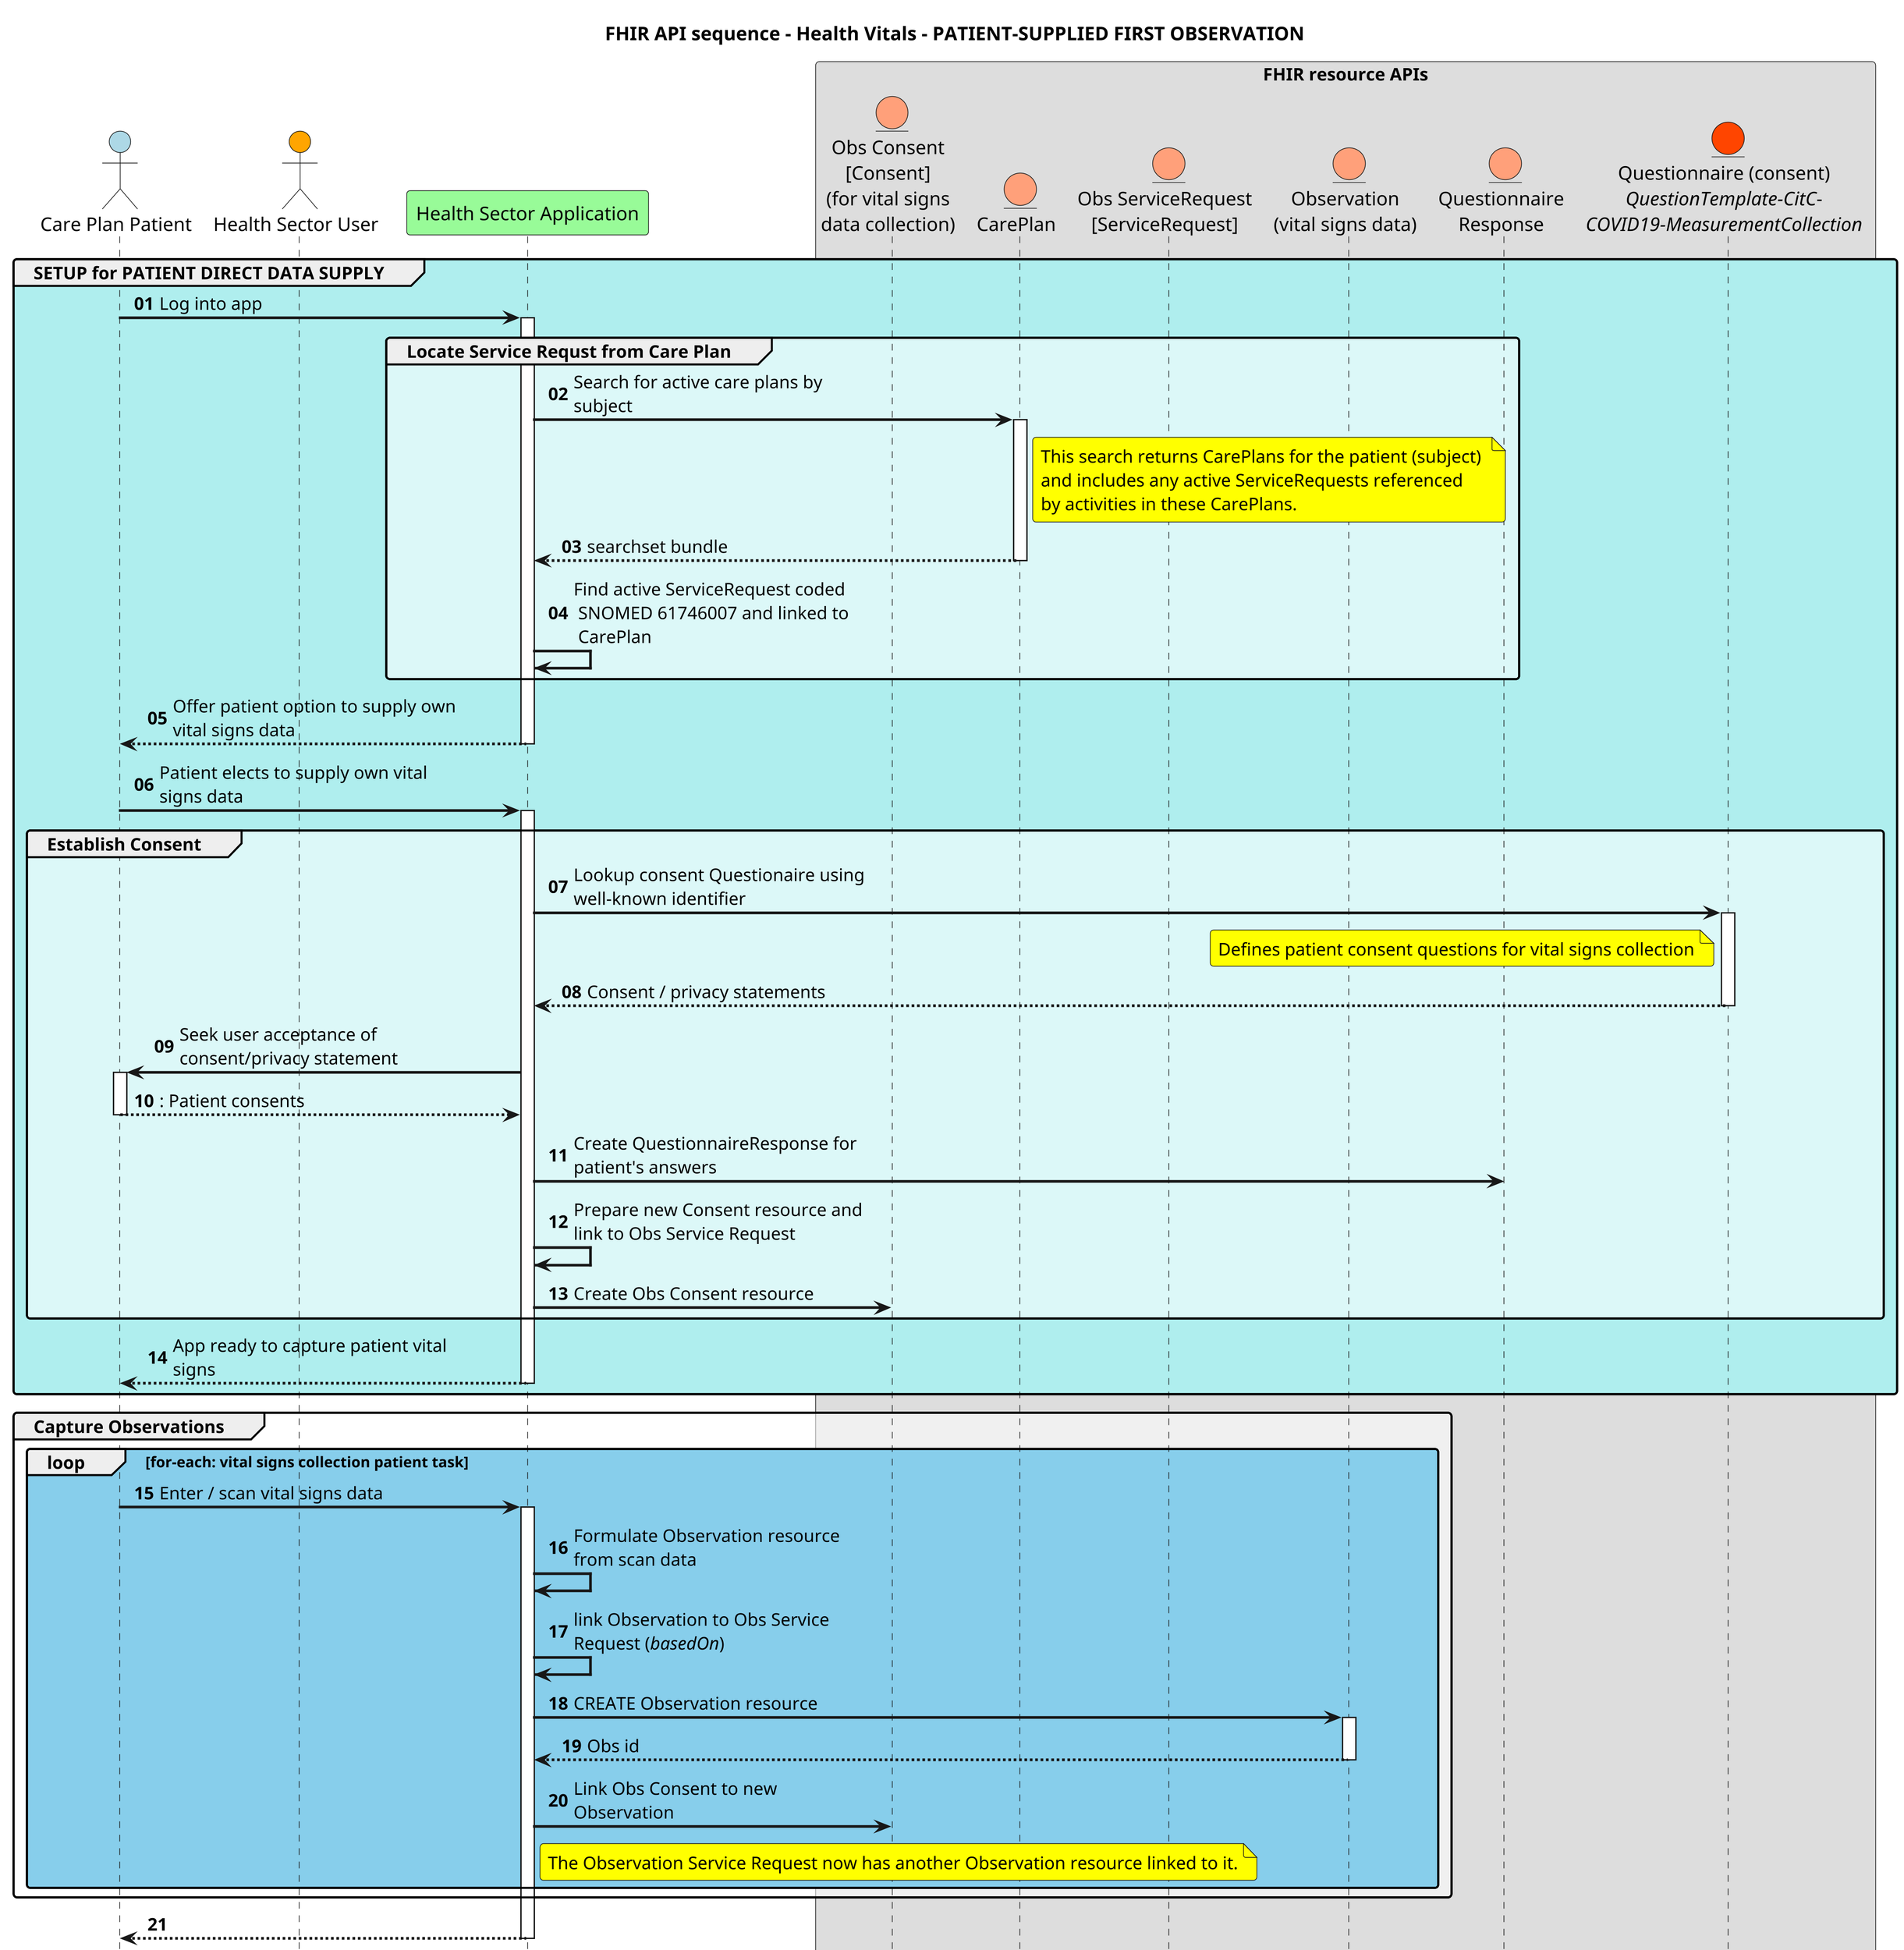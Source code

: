 @startuml health-vitals-observation-patient-supplied

title "FHIR API sequence - Health Vitals - PATIENT-SUPPLIED FIRST OBSERVATION"

footer "Middleware NZ design for Health NZ, %date('yyyy.MM.dd')"

autonumber "<b> 00"
skinparam responseMessageBelowArrow true

skinparam BoxPadding 10
skinparam sequenceStyle uml2
skinparam maxMessageSize 225
skinparam ParticipantPadding 5
skinparam roundcorner 5
skinparam sequenceArrowThickness 2

' semi-transparent sequence groups!
' see https://sarafian.github.io/tips/2021/03/11/plantuml-tips-tricks-1.html#:~:text=responseMessageBelowArrow-,Semi,-transparent%20group%20backgrounds
skinparam SequenceGroupBodyBackgroundColor #FFFFFF90
skinparam responseMessageBelowArrow true


skinparam dpi 300
scale max 1280 width

actor "Care Plan Patient" as Patient #LightBlue
actor "Health Sector User" as P #Orange
participant "Health Sector Application" as APIC #PaleGreen

box "FHIR resource APIs"

'entity "Encounter" as EC #LightSalmon
'entity "Consent\n(CarePlan)" as C1 #LightSalmon
'entity "Activity\nDefinition" as AD #OrangeRed

entity "Obs Consent\n[Consent]\n(for vital signs\ndata collection)" as ObsC #LightSalmon
entity "CarePlan" as CPA #LightSalmon
entity "Obs ServiceRequest\n[ServiceRequest]" as SR #LightSalmon
entity "Observation\n(vital signs data)" as Ob #LightSalmon
entity "Questionnaire\nResponse" as QR #LightSalmon
entity "Questionnaire (consent)\n//QuestionTemplate-CitC//-\n//COVID19-MeasurementCollection//" as Q #OrangeRed

end box


group #PaleTurquoise SETUP for PATIENT DIRECT DATA SUPPLY

  Patient -> APIC++ : Log into app

  group Locate Service Requst from Care Plan

    APIC -> CPA++ : Search for active care plans by subject
  
    note right of CPA #Yellow
      This search returns CarePlans for the patient (subject) 
      and includes any active ServiceRequests referenced 
      by activities in these CarePlans.
    end note
    
    return searchset bundle

    APIC -> APIC : Find active ServiceRequest coded \n SNOMED 61746007 and linked to\n CarePlan

  end

  return Offer patient option to supply own vital signs data 

  Patient -> APIC++: Patient elects to supply own vital signs data

  group Establish Consent

    APIC -> Q++: Lookup consent Questionaire using well-known identifier
    note left of Q #Yellow: Defines patient consent questions for vital signs collection

    return Consent / privacy statements

    APIC -> Patient++: Seek user acceptance of consent/privacy statement
    return : Patient consents

    APIC -> QR: Create QuestionnaireResponse for patient's answers
    APIC -> APIC: Prepare new Consent resource and link to Obs Service Request
    APIC -> ObsC: Create Obs Consent resource
  end
  
  return App ready to capture patient vital signs

end


group Capture Observations

  loop #SkyBlue for-each: vital signs collection patient task

    Patient -> APIC++: Enter / scan vital signs data

    APIC -> APIC: Formulate Observation resource from scan data
    APIC -> APIC: link Observation to Obs Service Request (//basedOn//)
    APIC -> Ob++ : CREATE Observation resource
    return Obs id

    ' link consent to cover new resource   
    APIC -> ObsC : Link Obs Consent to new Observation

    note right of APIC #Yellow
      The Observation Service Request now has another Observation resource linked to it.
    end note

    end
  end

return

deactivate APIC

@enduml